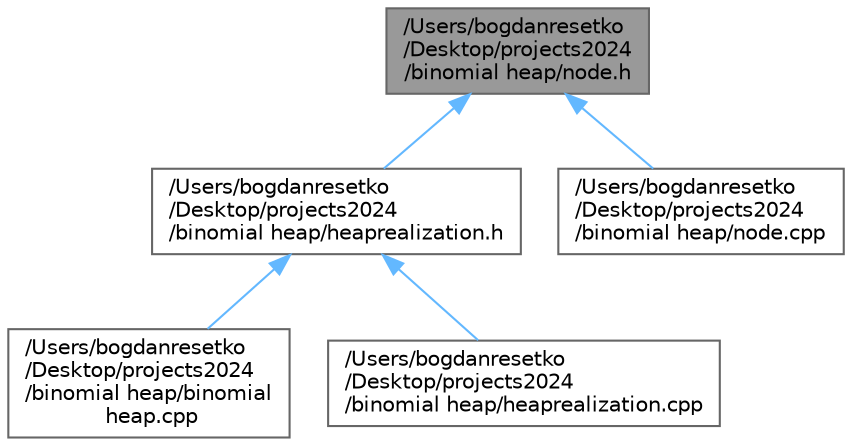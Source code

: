 digraph "/Users/bogdanresetko/Desktop/projects2024/binomial heap/node.h"
{
 // LATEX_PDF_SIZE
  bgcolor="transparent";
  edge [fontname=Helvetica,fontsize=10,labelfontname=Helvetica,labelfontsize=10];
  node [fontname=Helvetica,fontsize=10,shape=box,height=0.2,width=0.4];
  Node1 [id="Node000001",label="/Users/bogdanresetko\l/Desktop/projects2024\l/binomial heap/node.h",height=0.2,width=0.4,color="gray40", fillcolor="grey60", style="filled", fontcolor="black",tooltip=" "];
  Node1 -> Node2 [id="edge1_Node000001_Node000002",dir="back",color="steelblue1",style="solid",tooltip=" "];
  Node2 [id="Node000002",label="/Users/bogdanresetko\l/Desktop/projects2024\l/binomial heap/heaprealization.h",height=0.2,width=0.4,color="grey40", fillcolor="white", style="filled",URL="$heaprealization_8h.html",tooltip=" "];
  Node2 -> Node3 [id="edge2_Node000002_Node000003",dir="back",color="steelblue1",style="solid",tooltip=" "];
  Node3 [id="Node000003",label="/Users/bogdanresetko\l/Desktop/projects2024\l/binomial heap/binomial\l heap.cpp",height=0.2,width=0.4,color="grey40", fillcolor="white", style="filled",URL="$binomial_01heap_8cpp.html",tooltip=" "];
  Node2 -> Node4 [id="edge3_Node000002_Node000004",dir="back",color="steelblue1",style="solid",tooltip=" "];
  Node4 [id="Node000004",label="/Users/bogdanresetko\l/Desktop/projects2024\l/binomial heap/heaprealization.cpp",height=0.2,width=0.4,color="grey40", fillcolor="white", style="filled",URL="$heaprealization_8cpp.html",tooltip=" "];
  Node1 -> Node5 [id="edge4_Node000001_Node000005",dir="back",color="steelblue1",style="solid",tooltip=" "];
  Node5 [id="Node000005",label="/Users/bogdanresetko\l/Desktop/projects2024\l/binomial heap/node.cpp",height=0.2,width=0.4,color="grey40", fillcolor="white", style="filled",URL="$node_8cpp.html",tooltip=" "];
}
